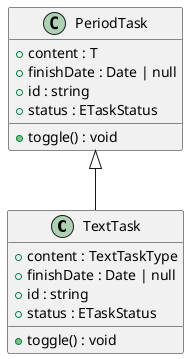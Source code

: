 @startuml
hide empty methods
hide empty fields
class "TextTask" {
    +content : TextTaskType
    +finishDate : Date | null
    +id : string
    +status : ETaskStatus
    +toggle() : void
}
class "PeriodTask" {
    +content : T
    +finishDate : Date | null
    +id : string
    +status : ETaskStatus
    +toggle() : void
}
"PeriodTask" <|-- "TextTask"
@enduml